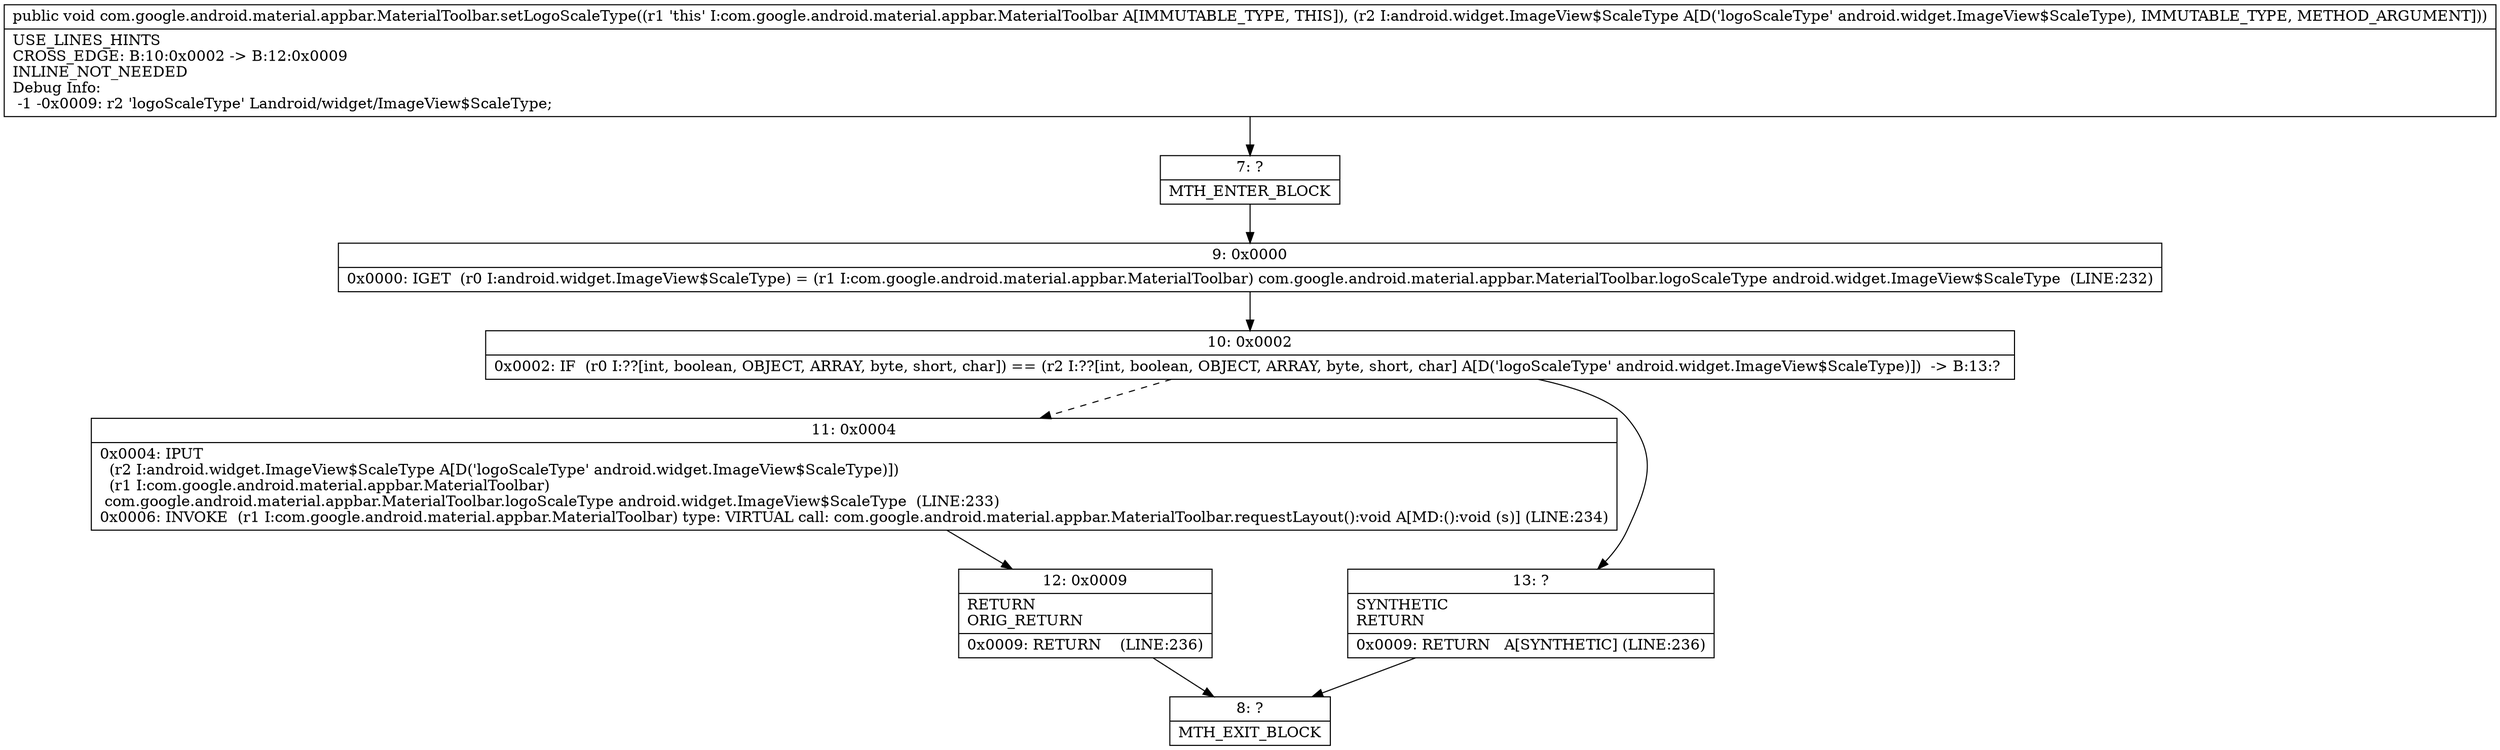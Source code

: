 digraph "CFG forcom.google.android.material.appbar.MaterialToolbar.setLogoScaleType(Landroid\/widget\/ImageView$ScaleType;)V" {
Node_7 [shape=record,label="{7\:\ ?|MTH_ENTER_BLOCK\l}"];
Node_9 [shape=record,label="{9\:\ 0x0000|0x0000: IGET  (r0 I:android.widget.ImageView$ScaleType) = (r1 I:com.google.android.material.appbar.MaterialToolbar) com.google.android.material.appbar.MaterialToolbar.logoScaleType android.widget.ImageView$ScaleType  (LINE:232)\l}"];
Node_10 [shape=record,label="{10\:\ 0x0002|0x0002: IF  (r0 I:??[int, boolean, OBJECT, ARRAY, byte, short, char]) == (r2 I:??[int, boolean, OBJECT, ARRAY, byte, short, char] A[D('logoScaleType' android.widget.ImageView$ScaleType)])  \-\> B:13:? \l}"];
Node_11 [shape=record,label="{11\:\ 0x0004|0x0004: IPUT  \l  (r2 I:android.widget.ImageView$ScaleType A[D('logoScaleType' android.widget.ImageView$ScaleType)])\l  (r1 I:com.google.android.material.appbar.MaterialToolbar)\l com.google.android.material.appbar.MaterialToolbar.logoScaleType android.widget.ImageView$ScaleType  (LINE:233)\l0x0006: INVOKE  (r1 I:com.google.android.material.appbar.MaterialToolbar) type: VIRTUAL call: com.google.android.material.appbar.MaterialToolbar.requestLayout():void A[MD:():void (s)] (LINE:234)\l}"];
Node_12 [shape=record,label="{12\:\ 0x0009|RETURN\lORIG_RETURN\l|0x0009: RETURN    (LINE:236)\l}"];
Node_8 [shape=record,label="{8\:\ ?|MTH_EXIT_BLOCK\l}"];
Node_13 [shape=record,label="{13\:\ ?|SYNTHETIC\lRETURN\l|0x0009: RETURN   A[SYNTHETIC] (LINE:236)\l}"];
MethodNode[shape=record,label="{public void com.google.android.material.appbar.MaterialToolbar.setLogoScaleType((r1 'this' I:com.google.android.material.appbar.MaterialToolbar A[IMMUTABLE_TYPE, THIS]), (r2 I:android.widget.ImageView$ScaleType A[D('logoScaleType' android.widget.ImageView$ScaleType), IMMUTABLE_TYPE, METHOD_ARGUMENT]))  | USE_LINES_HINTS\lCROSS_EDGE: B:10:0x0002 \-\> B:12:0x0009\lINLINE_NOT_NEEDED\lDebug Info:\l  \-1 \-0x0009: r2 'logoScaleType' Landroid\/widget\/ImageView$ScaleType;\l}"];
MethodNode -> Node_7;Node_7 -> Node_9;
Node_9 -> Node_10;
Node_10 -> Node_11[style=dashed];
Node_10 -> Node_13;
Node_11 -> Node_12;
Node_12 -> Node_8;
Node_13 -> Node_8;
}

